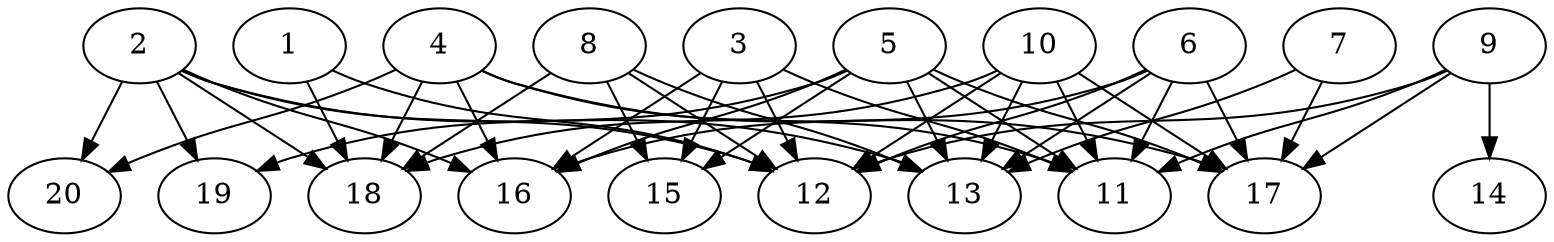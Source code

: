 // DAG automatically generated by daggen at Wed Jul 24 21:20:53 2019
// ./daggen --dot -n 20 --ccr 0.4 --fat 0.8 --regular 0.5 --density 0.7 --mindata 5242880 --maxdata 52428800 
digraph G {
  1 [size="95275520", alpha="0.05", expect_size="38110208"] 
  1 -> 12 [size ="38110208"]
  1 -> 18 [size ="38110208"]
  2 [size="14871040", alpha="0.12", expect_size="5948416"] 
  2 -> 12 [size ="5948416"]
  2 -> 13 [size ="5948416"]
  2 -> 16 [size ="5948416"]
  2 -> 18 [size ="5948416"]
  2 -> 19 [size ="5948416"]
  2 -> 20 [size ="5948416"]
  3 [size="113267200", alpha="0.11", expect_size="45306880"] 
  3 -> 11 [size ="45306880"]
  3 -> 12 [size ="45306880"]
  3 -> 15 [size ="45306880"]
  3 -> 16 [size ="45306880"]
  4 [size="23029760", alpha="0.11", expect_size="9211904"] 
  4 -> 11 [size ="9211904"]
  4 -> 16 [size ="9211904"]
  4 -> 17 [size ="9211904"]
  4 -> 18 [size ="9211904"]
  4 -> 20 [size ="9211904"]
  5 [size="113228800", alpha="0.00", expect_size="45291520"] 
  5 -> 11 [size ="45291520"]
  5 -> 13 [size ="45291520"]
  5 -> 15 [size ="45291520"]
  5 -> 16 [size ="45291520"]
  5 -> 17 [size ="45291520"]
  5 -> 19 [size ="45291520"]
  6 [size="126574080", alpha="0.10", expect_size="50629632"] 
  6 -> 11 [size ="50629632"]
  6 -> 12 [size ="50629632"]
  6 -> 13 [size ="50629632"]
  6 -> 16 [size ="50629632"]
  6 -> 17 [size ="50629632"]
  7 [size="112806400", alpha="0.13", expect_size="45122560"] 
  7 -> 13 [size ="45122560"]
  7 -> 17 [size ="45122560"]
  8 [size="96174080", alpha="0.19", expect_size="38469632"] 
  8 -> 12 [size ="38469632"]
  8 -> 13 [size ="38469632"]
  8 -> 15 [size ="38469632"]
  8 -> 18 [size ="38469632"]
  9 [size="37596160", alpha="0.10", expect_size="15038464"] 
  9 -> 11 [size ="15038464"]
  9 -> 12 [size ="15038464"]
  9 -> 14 [size ="15038464"]
  9 -> 17 [size ="15038464"]
  10 [size="112834560", alpha="0.02", expect_size="45133824"] 
  10 -> 11 [size ="45133824"]
  10 -> 12 [size ="45133824"]
  10 -> 13 [size ="45133824"]
  10 -> 17 [size ="45133824"]
  10 -> 18 [size ="45133824"]
  11 [size="103283200", alpha="0.17", expect_size="41313280"] 
  12 [size="16192000", alpha="0.13", expect_size="6476800"] 
  13 [size="86458880", alpha="0.08", expect_size="34583552"] 
  14 [size="34145280", alpha="0.11", expect_size="13658112"] 
  15 [size="99520000", alpha="0.01", expect_size="39808000"] 
  16 [size="100582400", alpha="0.07", expect_size="40232960"] 
  17 [size="40875520", alpha="0.17", expect_size="16350208"] 
  18 [size="116047360", alpha="0.13", expect_size="46418944"] 
  19 [size="109127680", alpha="0.14", expect_size="43651072"] 
  20 [size="52436480", alpha="0.13", expect_size="20974592"] 
}
